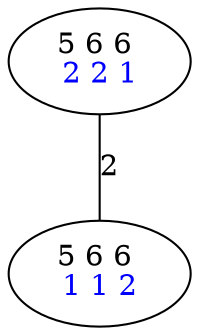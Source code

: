 graph G {
	0 [label=<5 6 6 <BR/> <FONT COLOR="BLUE">2 2 1 </FONT>>];
	1 [label=<5 6 6 <BR/> <FONT COLOR="BLUE">1 1 2 </FONT>>];
	0 -- 1 [label="2"];
}